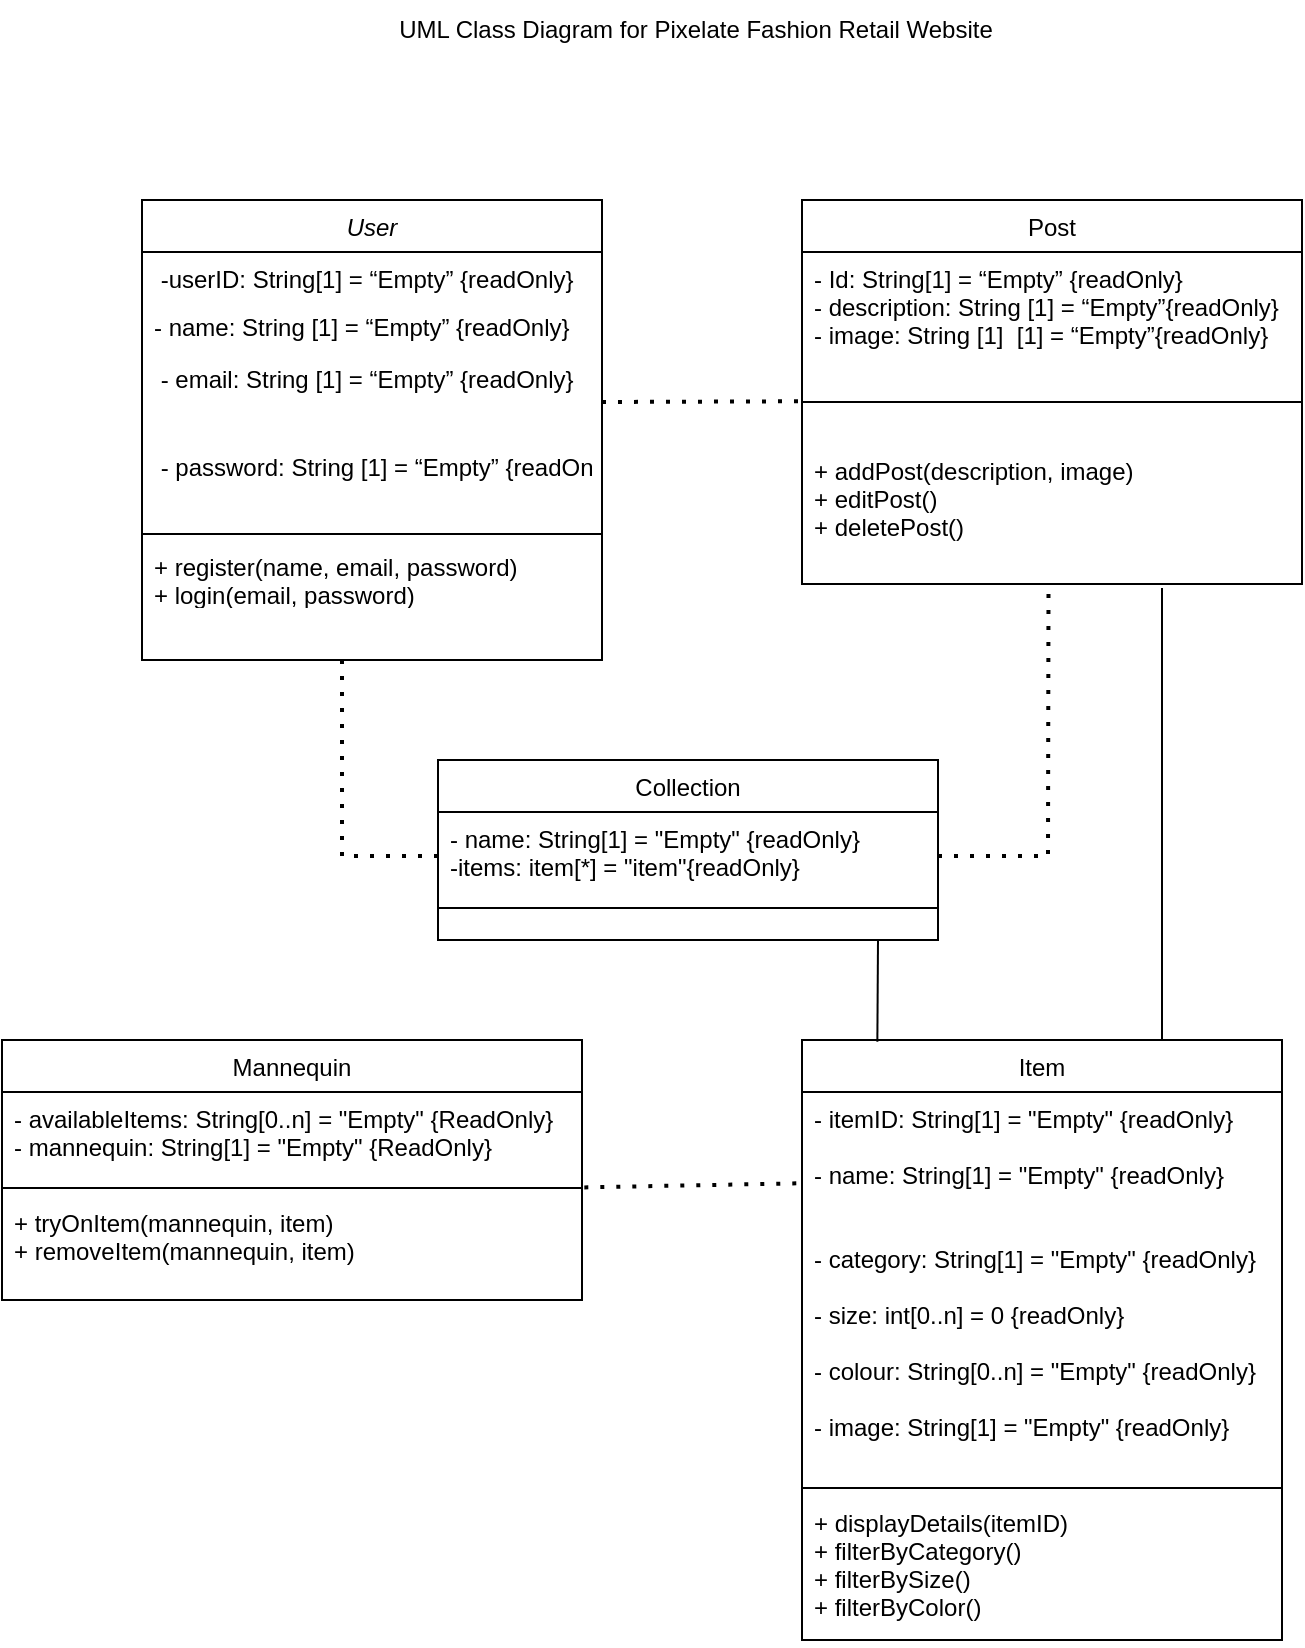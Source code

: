 <mxfile version="26.0.16">
  <diagram id="C5RBs43oDa-KdzZeNtuy" name="Page-1">
    <mxGraphModel grid="1" page="1" gridSize="10" guides="1" tooltips="1" connect="1" arrows="1" fold="1" pageScale="1" pageWidth="827" pageHeight="1169" math="0" shadow="0">
      <root>
        <mxCell id="WIyWlLk6GJQsqaUBKTNV-0" />
        <mxCell id="WIyWlLk6GJQsqaUBKTNV-1" parent="WIyWlLk6GJQsqaUBKTNV-0" />
        <mxCell id="zkfFHV4jXpPFQw0GAbJ--0" value="User" style="swimlane;fontStyle=2;align=center;verticalAlign=top;childLayout=stackLayout;horizontal=1;startSize=26;horizontalStack=0;resizeParent=1;resizeLast=0;collapsible=1;marginBottom=0;rounded=0;shadow=0;strokeWidth=1;" vertex="1" parent="WIyWlLk6GJQsqaUBKTNV-1">
          <mxGeometry x="158" y="180" width="230" height="230" as="geometry">
            <mxRectangle x="230" y="140" width="160" height="26" as="alternateBounds" />
          </mxGeometry>
        </mxCell>
        <mxCell id="zkfFHV4jXpPFQw0GAbJ--1" value=" -userID: String[1] = “Empty” {readOnly}" style="text;align=left;verticalAlign=top;spacingLeft=4;spacingRight=4;overflow=hidden;rotatable=0;points=[[0,0.5],[1,0.5]];portConstraint=eastwest;" vertex="1" parent="zkfFHV4jXpPFQw0GAbJ--0">
          <mxGeometry y="26" width="230" height="24" as="geometry" />
        </mxCell>
        <mxCell id="zkfFHV4jXpPFQw0GAbJ--2" value="- name: String [1] = “Empty” {readOnly} " style="text;align=left;verticalAlign=top;spacingLeft=4;spacingRight=4;overflow=hidden;rotatable=0;points=[[0,0.5],[1,0.5]];portConstraint=eastwest;rounded=0;shadow=0;html=0;" vertex="1" parent="zkfFHV4jXpPFQw0GAbJ--0">
          <mxGeometry y="50" width="230" height="26" as="geometry" />
        </mxCell>
        <mxCell id="zkfFHV4jXpPFQw0GAbJ--3" value=" - email: String [1] = “Empty” {readOnly}" style="text;align=left;verticalAlign=top;spacingLeft=4;spacingRight=4;overflow=hidden;rotatable=0;points=[[0,0.5],[1,0.5]];portConstraint=eastwest;rounded=0;shadow=0;html=0;" vertex="1" parent="zkfFHV4jXpPFQw0GAbJ--0">
          <mxGeometry y="76" width="230" height="44" as="geometry" />
        </mxCell>
        <mxCell id="AAdkZCkKwB3ARCdaPR41-1" value=" - password: String [1] = “Empty” {readOnly}" style="text;align=left;verticalAlign=top;spacingLeft=4;spacingRight=4;overflow=hidden;rotatable=0;points=[[0,0.5],[1,0.5]];portConstraint=eastwest;rounded=0;shadow=0;html=0;" vertex="1" parent="zkfFHV4jXpPFQw0GAbJ--0">
          <mxGeometry y="120" width="230" height="44" as="geometry" />
        </mxCell>
        <mxCell id="zkfFHV4jXpPFQw0GAbJ--4" value="" style="line;html=1;strokeWidth=1;align=left;verticalAlign=middle;spacingTop=-1;spacingLeft=3;spacingRight=3;rotatable=0;labelPosition=right;points=[];portConstraint=eastwest;" vertex="1" parent="zkfFHV4jXpPFQw0GAbJ--0">
          <mxGeometry y="164" width="230" height="6" as="geometry" />
        </mxCell>
        <mxCell id="zkfFHV4jXpPFQw0GAbJ--5" value="+ register(name, email, password)    &#xa;+ login(email, password) " style="text;align=left;verticalAlign=top;spacingLeft=4;spacingRight=4;overflow=hidden;rotatable=0;points=[[0,0.5],[1,0.5]];portConstraint=eastwest;" vertex="1" parent="zkfFHV4jXpPFQw0GAbJ--0">
          <mxGeometry y="170" width="230" height="30" as="geometry" />
        </mxCell>
        <mxCell id="zkfFHV4jXpPFQw0GAbJ--6" value="Post" style="swimlane;fontStyle=0;align=center;verticalAlign=top;childLayout=stackLayout;horizontal=1;startSize=26;horizontalStack=0;resizeParent=1;resizeLast=0;collapsible=1;marginBottom=0;rounded=0;shadow=0;strokeWidth=1;" vertex="1" parent="WIyWlLk6GJQsqaUBKTNV-1">
          <mxGeometry x="488" y="180" width="250" height="192" as="geometry">
            <mxRectangle x="130" y="380" width="160" height="26" as="alternateBounds" />
          </mxGeometry>
        </mxCell>
        <mxCell id="zkfFHV4jXpPFQw0GAbJ--7" value="- Id: String[1] = “Empty” {readOnly}&#xa;- description: String [1] = “Empty”{readOnly}&#xa;- image: String [1]  [1] = “Empty”{readOnly}&#xa;" style="text;align=left;verticalAlign=top;spacingLeft=4;spacingRight=4;overflow=hidden;rotatable=0;points=[[0,0.5],[1,0.5]];portConstraint=eastwest;" vertex="1" parent="zkfFHV4jXpPFQw0GAbJ--6">
          <mxGeometry y="26" width="250" height="54" as="geometry" />
        </mxCell>
        <mxCell id="zkfFHV4jXpPFQw0GAbJ--9" value="" style="line;html=1;strokeWidth=1;align=left;verticalAlign=middle;spacingTop=-1;spacingLeft=3;spacingRight=3;rotatable=0;labelPosition=right;points=[];portConstraint=eastwest;" vertex="1" parent="zkfFHV4jXpPFQw0GAbJ--6">
          <mxGeometry y="80" width="250" height="42" as="geometry" />
        </mxCell>
        <mxCell id="zkfFHV4jXpPFQw0GAbJ--11" value="+ addPost(description, image)   &#xa;+ editPost() &#xa;+ deletePost()" style="text;align=left;verticalAlign=top;spacingLeft=4;spacingRight=4;overflow=hidden;rotatable=0;points=[[0,0.5],[1,0.5]];portConstraint=eastwest;" vertex="1" parent="zkfFHV4jXpPFQw0GAbJ--6">
          <mxGeometry y="122" width="250" height="70" as="geometry" />
        </mxCell>
        <mxCell id="zkfFHV4jXpPFQw0GAbJ--13" value="Collection" style="swimlane;fontStyle=0;align=center;verticalAlign=top;childLayout=stackLayout;horizontal=1;startSize=26;horizontalStack=0;resizeParent=1;resizeLast=0;collapsible=1;marginBottom=0;rounded=0;shadow=0;strokeWidth=1;" vertex="1" parent="WIyWlLk6GJQsqaUBKTNV-1">
          <mxGeometry x="306" y="460" width="250" height="90" as="geometry">
            <mxRectangle x="340" y="380" width="170" height="26" as="alternateBounds" />
          </mxGeometry>
        </mxCell>
        <mxCell id="zkfFHV4jXpPFQw0GAbJ--14" value="- name: String[1] = &quot;Empty&quot; {readOnly}&#xa;-items: item[*] = &quot;item&quot;{readOnly}" style="text;align=left;verticalAlign=top;spacingLeft=4;spacingRight=4;overflow=hidden;rotatable=0;points=[[0,0.5],[1,0.5]];portConstraint=eastwest;" vertex="1" parent="zkfFHV4jXpPFQw0GAbJ--13">
          <mxGeometry y="26" width="250" height="44" as="geometry" />
        </mxCell>
        <mxCell id="zkfFHV4jXpPFQw0GAbJ--15" value="" style="line;html=1;strokeWidth=1;align=left;verticalAlign=middle;spacingTop=-1;spacingLeft=3;spacingRight=3;rotatable=0;labelPosition=right;points=[];portConstraint=eastwest;" vertex="1" parent="zkfFHV4jXpPFQw0GAbJ--13">
          <mxGeometry y="70" width="250" height="8" as="geometry" />
        </mxCell>
        <mxCell id="AAdkZCkKwB3ARCdaPR41-6" value="" style="endArrow=none;dashed=1;html=1;dashPattern=1 3;strokeWidth=2;rounded=0;entryX=0.013;entryY=0.491;entryDx=0;entryDy=0;entryPerimeter=0;" edge="1" parent="WIyWlLk6GJQsqaUBKTNV-1" target="zkfFHV4jXpPFQw0GAbJ--9">
          <mxGeometry width="50" height="50" relative="1" as="geometry">
            <mxPoint x="388" y="281" as="sourcePoint" />
            <mxPoint x="438" y="240" as="targetPoint" />
          </mxGeometry>
        </mxCell>
        <mxCell id="AAdkZCkKwB3ARCdaPR41-21" value="Item" style="swimlane;fontStyle=0;align=center;verticalAlign=top;childLayout=stackLayout;horizontal=1;startSize=26;horizontalStack=0;resizeParent=1;resizeLast=0;collapsible=1;marginBottom=0;rounded=0;shadow=0;strokeWidth=1;" vertex="1" parent="WIyWlLk6GJQsqaUBKTNV-1">
          <mxGeometry x="488" y="600" width="240" height="300" as="geometry">
            <mxRectangle x="550" y="140" width="160" height="26" as="alternateBounds" />
          </mxGeometry>
        </mxCell>
        <mxCell id="AAdkZCkKwB3ARCdaPR41-22" value="- itemID: String[1] = &quot;Empty&quot; {readOnly}&#xa;&#xa;- name: String[1] = &quot;Empty&quot; {readOnly}&#xa;&#xa;&#xa;- category: String[1] = &quot;Empty&quot; {readOnly}&#xa;&#xa;- size: int[0..n] = 0 {readOnly}&#xa;&#xa;- colour: String[0..n] = &quot;Empty&quot; {readOnly}&#xa;&#xa;- image: String[1] = &quot;Empty&quot; {readOnly}&#xa;" style="text;align=left;verticalAlign=top;spacingLeft=4;spacingRight=4;overflow=hidden;rotatable=0;points=[[0,0.5],[1,0.5]];portConstraint=eastwest;" vertex="1" parent="AAdkZCkKwB3ARCdaPR41-21">
          <mxGeometry y="26" width="240" height="194" as="geometry" />
        </mxCell>
        <mxCell id="AAdkZCkKwB3ARCdaPR41-23" value="" style="line;html=1;strokeWidth=1;align=left;verticalAlign=middle;spacingTop=-1;spacingLeft=3;spacingRight=3;rotatable=0;labelPosition=right;points=[];portConstraint=eastwest;" vertex="1" parent="AAdkZCkKwB3ARCdaPR41-21">
          <mxGeometry y="220" width="240" height="8" as="geometry" />
        </mxCell>
        <mxCell id="AAdkZCkKwB3ARCdaPR41-24" value="+ displayDetails(itemID)  &#xa;+ filterByCategory()&#xa;+ filterBySize()    &#xa;+ filterByColor()&#xa;" style="text;align=left;verticalAlign=top;spacingLeft=4;spacingRight=4;overflow=hidden;rotatable=0;points=[[0,0.5],[1,0.5]];portConstraint=eastwest;" vertex="1" parent="AAdkZCkKwB3ARCdaPR41-21">
          <mxGeometry y="228" width="240" height="72" as="geometry" />
        </mxCell>
        <mxCell id="AAdkZCkKwB3ARCdaPR41-25" value="Mannequin" style="swimlane;fontStyle=0;align=center;verticalAlign=top;childLayout=stackLayout;horizontal=1;startSize=26;horizontalStack=0;resizeParent=1;resizeLast=0;collapsible=1;marginBottom=0;rounded=0;shadow=0;strokeWidth=1;" vertex="1" parent="WIyWlLk6GJQsqaUBKTNV-1">
          <mxGeometry x="88" y="600" width="290" height="130" as="geometry">
            <mxRectangle x="550" y="140" width="160" height="26" as="alternateBounds" />
          </mxGeometry>
        </mxCell>
        <mxCell id="AAdkZCkKwB3ARCdaPR41-26" value="- availableItems: String[0..n] = &quot;Empty&quot; {ReadOnly}&#xa;- mannequin: String[1] = &quot;Empty&quot; {ReadOnly}" style="text;align=left;verticalAlign=top;spacingLeft=4;spacingRight=4;overflow=hidden;rotatable=0;points=[[0,0.5],[1,0.5]];portConstraint=eastwest;" vertex="1" parent="AAdkZCkKwB3ARCdaPR41-25">
          <mxGeometry y="26" width="290" height="44" as="geometry" />
        </mxCell>
        <mxCell id="AAdkZCkKwB3ARCdaPR41-27" value="" style="line;html=1;strokeWidth=1;align=left;verticalAlign=middle;spacingTop=-1;spacingLeft=3;spacingRight=3;rotatable=0;labelPosition=right;points=[];portConstraint=eastwest;" vertex="1" parent="AAdkZCkKwB3ARCdaPR41-25">
          <mxGeometry y="70" width="290" height="8" as="geometry" />
        </mxCell>
        <mxCell id="AAdkZCkKwB3ARCdaPR41-28" value="+ tryOnItem(mannequin, item)&#xa;+ removeItem(mannequin, item)" style="text;align=left;verticalAlign=top;spacingLeft=4;spacingRight=4;overflow=hidden;rotatable=0;points=[[0,0.5],[1,0.5]];portConstraint=eastwest;" vertex="1" parent="AAdkZCkKwB3ARCdaPR41-25">
          <mxGeometry y="78" width="290" height="52" as="geometry" />
        </mxCell>
        <mxCell id="AAdkZCkKwB3ARCdaPR41-29" value="" style="endArrow=none;dashed=1;html=1;dashPattern=1 3;strokeWidth=2;rounded=0;exitX=0;exitY=0.5;exitDx=0;exitDy=0;" edge="1" parent="WIyWlLk6GJQsqaUBKTNV-1" source="zkfFHV4jXpPFQw0GAbJ--14">
          <mxGeometry width="50" height="50" relative="1" as="geometry">
            <mxPoint x="208" y="460" as="sourcePoint" />
            <mxPoint x="258" y="410" as="targetPoint" />
            <Array as="points">
              <mxPoint x="258" y="508" />
            </Array>
          </mxGeometry>
        </mxCell>
        <mxCell id="AAdkZCkKwB3ARCdaPR41-30" value="" style="endArrow=none;dashed=1;html=1;dashPattern=1 3;strokeWidth=2;rounded=0;entryX=0.493;entryY=1.045;entryDx=0;entryDy=0;entryPerimeter=0;exitX=1;exitY=0.5;exitDx=0;exitDy=0;" edge="1" parent="WIyWlLk6GJQsqaUBKTNV-1" source="zkfFHV4jXpPFQw0GAbJ--14" target="zkfFHV4jXpPFQw0GAbJ--11">
          <mxGeometry width="50" height="50" relative="1" as="geometry">
            <mxPoint x="478" y="610" as="sourcePoint" />
            <mxPoint x="528" y="560" as="targetPoint" />
            <Array as="points">
              <mxPoint x="611" y="508" />
            </Array>
          </mxGeometry>
        </mxCell>
        <mxCell id="AAdkZCkKwB3ARCdaPR41-31" value="" style="endArrow=none;dashed=1;html=1;dashPattern=1 3;strokeWidth=2;rounded=0;exitX=1.004;exitY=1.084;exitDx=0;exitDy=0;exitPerimeter=0;entryX=0.008;entryY=0.235;entryDx=0;entryDy=0;entryPerimeter=0;" edge="1" parent="WIyWlLk6GJQsqaUBKTNV-1" source="AAdkZCkKwB3ARCdaPR41-26" target="AAdkZCkKwB3ARCdaPR41-22">
          <mxGeometry width="50" height="50" relative="1" as="geometry">
            <mxPoint x="478" y="610" as="sourcePoint" />
            <mxPoint x="528" y="560" as="targetPoint" />
          </mxGeometry>
        </mxCell>
        <mxCell id="AAdkZCkKwB3ARCdaPR41-32" value="" style="endArrow=none;html=1;rounded=0;exitX=0.75;exitY=0;exitDx=0;exitDy=0;" edge="1" parent="WIyWlLk6GJQsqaUBKTNV-1" source="AAdkZCkKwB3ARCdaPR41-21">
          <mxGeometry width="50" height="50" relative="1" as="geometry">
            <mxPoint x="662" y="590" as="sourcePoint" />
            <mxPoint x="668" y="374" as="targetPoint" />
          </mxGeometry>
        </mxCell>
        <mxCell id="AAdkZCkKwB3ARCdaPR41-33" value="" style="endArrow=none;html=1;rounded=0;exitX=0.157;exitY=0.003;exitDx=0;exitDy=0;exitPerimeter=0;" edge="1" parent="WIyWlLk6GJQsqaUBKTNV-1" source="AAdkZCkKwB3ARCdaPR41-21">
          <mxGeometry width="50" height="50" relative="1" as="geometry">
            <mxPoint x="478" y="600" as="sourcePoint" />
            <mxPoint x="526" y="550" as="targetPoint" />
          </mxGeometry>
        </mxCell>
        <mxCell id="AAdkZCkKwB3ARCdaPR41-38" value="UML Class Diagram for Pixelate Fashion Retail Website" style="text;html=1;align=center;verticalAlign=middle;whiteSpace=wrap;rounded=0;" vertex="1" parent="WIyWlLk6GJQsqaUBKTNV-1">
          <mxGeometry x="150" y="80" width="570" height="30" as="geometry" />
        </mxCell>
      </root>
    </mxGraphModel>
  </diagram>
</mxfile>
